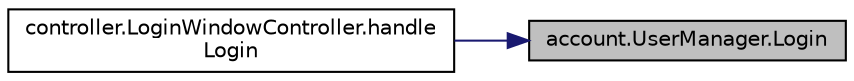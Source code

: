 digraph "account.UserManager.Login"
{
 // LATEX_PDF_SIZE
  edge [fontname="Helvetica",fontsize="10",labelfontname="Helvetica",labelfontsize="10"];
  node [fontname="Helvetica",fontsize="10",shape=record];
  rankdir="RL";
  Node1 [label="account.UserManager.Login",height=0.2,width=0.4,color="black", fillcolor="grey75", style="filled", fontcolor="black",tooltip=" "];
  Node1 -> Node2 [dir="back",color="midnightblue",fontsize="10",style="solid",fontname="Helvetica"];
  Node2 [label="controller.LoginWindowController.handle\lLogin",height=0.2,width=0.4,color="black", fillcolor="white", style="filled",URL="$classcontroller_1_1_login_window_controller.html#a53c958056d6d0f59d2c63b05d5b4cb25",tooltip=" "];
}
